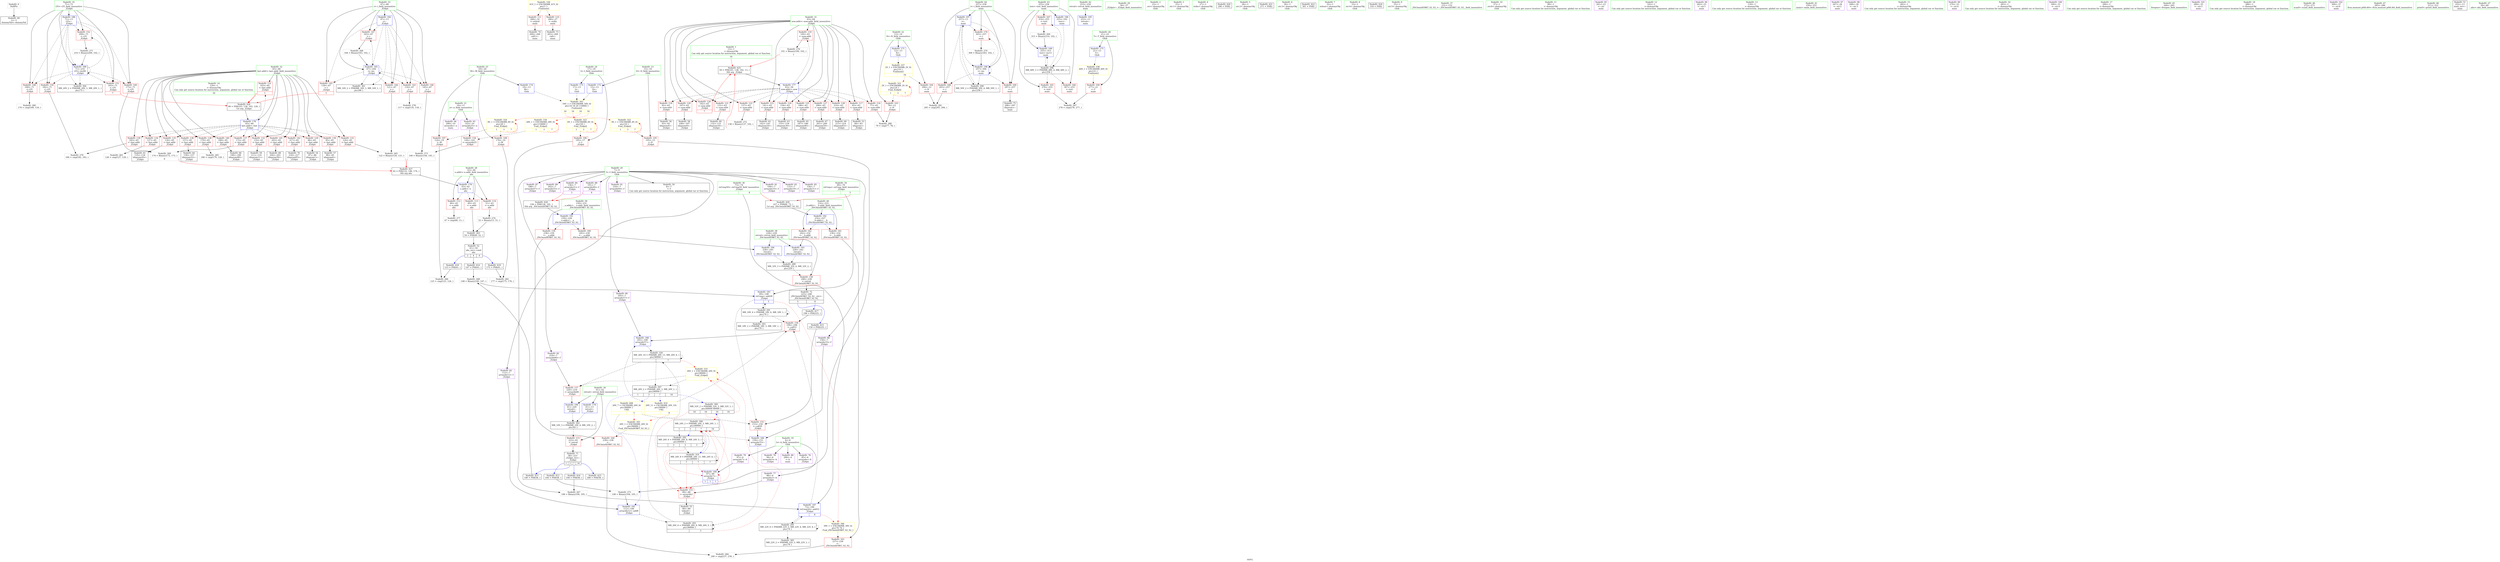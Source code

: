 digraph "SVFG" {
	label="SVFG";

	Node0x55c30ed87a80 [shape=record,color=grey,label="{NodeID: 0\nNullPtr}"];
	Node0x55c30ed87a80 -> Node0x55c30edabe00[style=solid];
	Node0x55c30edbbb90 [shape=record,color=grey,label="{NodeID: 277\n47 = cmp(46, 13, )\n}"];
	Node0x55c30edae630 [shape=record,color=blue,label="{NodeID: 194\n228\<--245\nretval\<--\n_ZSt3minIiERKT_S2_S2_\n}"];
	Node0x55c30edae630 -> Node0x55c30edc6550[style=dashed];
	Node0x55c30edab100 [shape=record,color=red,label="{NodeID: 111\n266\<--32\n\<--stdout\nmain\n}"];
	Node0x55c30edab100 -> Node0x55c30edad2b0[style=solid];
	Node0x55c30eda9b80 [shape=record,color=green,label="{NodeID: 28\n43\<--44\nx.addr\<--x.addr_field_insensitive\nabs\n}"];
	Node0x55c30eda9b80 -> Node0x55c30edab1d0[style=solid];
	Node0x55c30eda9b80 -> Node0x55c30edab2a0[style=solid];
	Node0x55c30eda9b80 -> Node0x55c30edab370[style=solid];
	Node0x55c30eda9b80 -> Node0x55c30edb3680[style=solid];
	Node0x55c30edcb580 [shape=record,color=black,label="{NodeID: 305\nMR_22V_2 = PHI(MR_22V_3, MR_22V_1, )\npts\{74 \}\n}"];
	Node0x55c30edb17b0 [shape=record,color=red,label="{NodeID: 139\n183\<--65\n\<--last.addr\n_Z2dpii\n}"];
	Node0x55c30edb17b0 -> Node0x55c30edbbe90[style=solid];
	Node0x55c30edac410 [shape=record,color=black,label="{NodeID: 56\n93\<--92\nidxprom4\<--\n_Z2dpii\n}"];
	Node0x55c30eded8c0 [shape=record,color=black,label="{NodeID: 416\n194 = PHI(58, )\n}"];
	Node0x55c30eded8c0 -> Node0x55c30edaf660[style=solid];
	Node0x55c30edd1e40 [shape=record,color=yellow,style=double,label="{NodeID: 333\n26V_1 = ENCHI(MR_26V_0)\npts\{90000 \}\nFun[_Z2dpii]|{|<s2>1}}"];
	Node0x55c30edd1e40 -> Node0x55c30edb2650[style=dashed];
	Node0x55c30edd1e40 -> Node0x55c30edcbf80[style=dashed];
	Node0x55c30edd1e40:s2 -> Node0x55c30edd1e40[style=dashed,color=red];
	Node0x55c30edb2e70 [shape=record,color=red,label="{NodeID: 167\n314\<--255\n\<--test\nmain\n}"];
	Node0x55c30edb2e70 -> Node0x55c30edb9800[style=solid];
	Node0x55c30edadad0 [shape=record,color=purple,label="{NodeID: 84\n136\<--7\narrayidx21\<--f\n_Z2dpii\n|{<s0>5}}"];
	Node0x55c30edadad0:s0 -> Node0x55c30edeeb00[style=solid,color=red];
	Node0x55c30eda7db0 [shape=record,color=green,label="{NodeID: 1\n13\<--1\n\<--dummyObj\nCan only get source location for instruction, argument, global var or function.|{<s0>16}}"];
	Node0x55c30eda7db0:s0 -> Node0x55c30edee390[style=solid,color=red];
	Node0x55c30edbbd10 [shape=record,color=grey,label="{NodeID: 278\n117 = cmp(116, 118, )\n}"];
	Node0x55c30edae700 [shape=record,color=blue,label="{NodeID: 195\n253\<--13\nretval\<--\nmain\n}"];
	Node0x55c30edab1d0 [shape=record,color=red,label="{NodeID: 112\n46\<--43\n\<--x.addr\nabs\n}"];
	Node0x55c30edab1d0 -> Node0x55c30edbbb90[style=solid];
	Node0x55c30eda9c50 [shape=record,color=green,label="{NodeID: 29\n56\<--57\n_Z2dpii\<--_Z2dpii_field_insensitive\n}"];
	Node0x55c30edcba80 [shape=record,color=black,label="{NodeID: 306\nMR_24V_2 = PHI(MR_24V_3, MR_24V_1, )\npts\{60000 \}\n|{<s0>1|<s1>3|<s2>7|<s3>16}}"];
	Node0x55c30edcba80:s0 -> Node0x55c30edc7450[style=dashed,color=blue];
	Node0x55c30edcba80:s1 -> Node0x55c30edc7450[style=dashed,color=blue];
	Node0x55c30edcba80:s2 -> Node0x55c30edcff80[style=dashed,color=blue];
	Node0x55c30edcba80:s3 -> Node0x55c30edc9c50[style=dashed,color=blue];
	Node0x55c30edb1880 [shape=record,color=red,label="{NodeID: 140\n189\<--65\n\<--last.addr\n_Z2dpii\n}"];
	Node0x55c30edb1880 -> Node0x55c30edacc30[style=solid];
	Node0x55c30edac4e0 [shape=record,color=black,label="{NodeID: 57\n96\<--95\nidxprom6\<--\n_Z2dpii\n}"];
	Node0x55c30ededa00 [shape=record,color=black,label="{NodeID: 417\n198 = PHI(225, )\n}"];
	Node0x55c30ededa00 -> Node0x55c30edb2580[style=solid];
	Node0x55c30edd1f20 [shape=record,color=yellow,style=double,label="{NodeID: 334\n28V_1 = ENCHI(MR_28V_0)\npts\{110000 \}\nFun[_Z2dpii]|{|<s1>1|<s2>3|<s3>7}}"];
	Node0x55c30edd1f20 -> Node0x55c30edb23e0[style=dashed];
	Node0x55c30edd1f20:s1 -> Node0x55c30edd1f20[style=dashed,color=red];
	Node0x55c30edd1f20:s2 -> Node0x55c30edd1f20[style=dashed,color=red];
	Node0x55c30edd1f20:s3 -> Node0x55c30edd1f20[style=dashed,color=red];
	Node0x55c30edb2f40 [shape=record,color=red,label="{NodeID: 168\n293\<--257\n\<--i\nmain\n}"];
	Node0x55c30edb2f40 -> Node0x55c30edbc190[style=solid];
	Node0x55c30edadba0 [shape=record,color=purple,label="{NodeID: 85\n156\<--7\narrayidx31\<--f\n_Z2dpii\n}"];
	Node0x55c30eda7e40 [shape=record,color=green,label="{NodeID: 2\n23\<--1\n.str\<--dummyObj\nGlob }"];
	Node0x55c30edbbe90 [shape=record,color=grey,label="{NodeID: 279\n184 = cmp(182, 183, )\n}"];
	Node0x55c30edae7d0 [shape=record,color=blue,label="{NodeID: 196\n255\<--102\ntest\<--\nmain\n}"];
	Node0x55c30edae7d0 -> Node0x55c30edc9250[style=dashed];
	Node0x55c30edab2a0 [shape=record,color=red,label="{NodeID: 113\n49\<--43\n\<--x.addr\nabs\n}"];
	Node0x55c30edab2a0 -> Node0x55c30edb9260[style=solid];
	Node0x55c30eda9d50 [shape=record,color=green,label="{NodeID: 30\n61\<--62\nretval\<--retval_field_insensitive\n_Z2dpii\n}"];
	Node0x55c30eda9d50 -> Node0x55c30edb04b0[style=solid];
	Node0x55c30eda9d50 -> Node0x55c30edb38f0[style=solid];
	Node0x55c30eda9d50 -> Node0x55c30edb41e0[style=solid];
	Node0x55c30edcbf80 [shape=record,color=black,label="{NodeID: 307\nMR_26V_2 = PHI(MR_26V_3, MR_26V_1, )\npts\{90000 \}\n|{<s0>1|<s1>3|<s2>7|<s3>16}}"];
	Node0x55c30edcbf80:s0 -> Node0x55c30edb3a90[style=dashed,color=blue];
	Node0x55c30edcbf80:s1 -> Node0x55c30edb5c60[style=dashed,color=blue];
	Node0x55c30edcbf80:s2 -> Node0x55c30edb5ea0[style=dashed,color=blue];
	Node0x55c30edcbf80:s3 -> Node0x55c30edc9c50[style=dashed,color=blue];
	Node0x55c30edb1950 [shape=record,color=red,label="{NodeID: 141\n203\<--65\n\<--last.addr\n_Z2dpii\n}"];
	Node0x55c30edb1950 -> Node0x55c30edacdd0[style=solid];
	Node0x55c30edac5b0 [shape=record,color=black,label="{NodeID: 58\n108\<--107\nidxprom9\<--\n_Z2dpii\n}"];
	Node0x55c30ededb40 [shape=record,color=black,label="{NodeID: 418\n123 = PHI(41, )\n}"];
	Node0x55c30ededb40 -> Node0x55c30edbc910[style=solid];
	Node0x55c30edb3010 [shape=record,color=red,label="{NodeID: 169\n297\<--257\n\<--i\nmain\n}"];
	Node0x55c30edb3010 -> Node0x55c30edad380[style=solid];
	Node0x55c30edadc70 [shape=record,color=purple,label="{NodeID: 86\n159\<--7\narrayidx33\<--f\n_Z2dpii\n}"];
	Node0x55c30edadc70 -> Node0x55c30edb3d00[style=solid];
	Node0x55c30eda80f0 [shape=record,color=green,label="{NodeID: 3\n25\<--1\n.str.1\<--dummyObj\nGlob }"];
	Node0x55c30edbc010 [shape=record,color=grey,label="{NodeID: 280\n170 = cmp(169, 118, )\n}"];
	Node0x55c30edae8a0 [shape=record,color=blue,label="{NodeID: 197\n257\<--13\ni\<--\nmain\n}"];
	Node0x55c30edae8a0 -> Node0x55c30edb2f40[style=dashed];
	Node0x55c30edae8a0 -> Node0x55c30edb3010[style=dashed];
	Node0x55c30edae8a0 -> Node0x55c30edb30e0[style=dashed];
	Node0x55c30edae8a0 -> Node0x55c30edae970[style=dashed];
	Node0x55c30edae8a0 -> Node0x55c30edc9750[style=dashed];
	Node0x55c30edab370 [shape=record,color=red,label="{NodeID: 114\n51\<--43\n\<--x.addr\nabs\n}"];
	Node0x55c30edab370 -> Node0x55c30edb00e0[style=solid];
	Node0x55c30eda9e20 [shape=record,color=green,label="{NodeID: 31\n63\<--64\nnow.addr\<--now.addr_field_insensitive\n_Z2dpii\n}"];
	Node0x55c30eda9e20 -> Node0x55c30edb0540[style=solid];
	Node0x55c30eda9e20 -> Node0x55c30edb05d0[style=solid];
	Node0x55c30eda9e20 -> Node0x55c30edb06a0[style=solid];
	Node0x55c30eda9e20 -> Node0x55c30edb0770[style=solid];
	Node0x55c30eda9e20 -> Node0x55c30edb0840[style=solid];
	Node0x55c30eda9e20 -> Node0x55c30edb0910[style=solid];
	Node0x55c30eda9e20 -> Node0x55c30edb09e0[style=solid];
	Node0x55c30eda9e20 -> Node0x55c30edb0ab0[style=solid];
	Node0x55c30eda9e20 -> Node0x55c30edb0b80[style=solid];
	Node0x55c30eda9e20 -> Node0x55c30edb0c50[style=solid];
	Node0x55c30eda9e20 -> Node0x55c30edb0d20[style=solid];
	Node0x55c30eda9e20 -> Node0x55c30edb0df0[style=solid];
	Node0x55c30eda9e20 -> Node0x55c30edb0ec0[style=solid];
	Node0x55c30eda9e20 -> Node0x55c30edb3750[style=solid];
	Node0x55c30edb1a20 [shape=record,color=red,label="{NodeID: 142\n217\<--65\n\<--last.addr\n_Z2dpii\n}"];
	Node0x55c30edb1a20 -> Node0x55c30edacf70[style=solid];
	Node0x55c30edac680 [shape=record,color=black,label="{NodeID: 59\n111\<--110\nidxprom11\<--\n_Z2dpii\n}"];
	Node0x55c30ededd40 [shape=record,color=black,label="{NodeID: 419\n175 = PHI(41, )\n}"];
	Node0x55c30ededd40 -> Node0x55c30edbc310[style=solid];
	Node0x55c30edd2110 [shape=record,color=yellow,style=double,label="{NodeID: 336\n41V_1 = ENCHI(MR_41V_0)\npts\{1 \}\nFun[main]}"];
	Node0x55c30edd2110 -> Node0x55c30edab030[style=dashed];
	Node0x55c30edd2110 -> Node0x55c30edab100[style=dashed];
	Node0x55c30edb30e0 [shape=record,color=red,label="{NodeID: 170\n303\<--257\n\<--i\nmain\n}"];
	Node0x55c30edb30e0 -> Node0x55c30edafae0[style=solid];
	Node0x55c30edadd40 [shape=record,color=purple,label="{NodeID: 87\n188\<--7\narrayidx47\<--f\n_Z2dpii\n}"];
	Node0x55c30eda8180 [shape=record,color=green,label="{NodeID: 4\n27\<--1\nstdin\<--dummyObj\nGlob }"];
	Node0x55c30edbc190 [shape=record,color=grey,label="{NodeID: 281\n295 = cmp(293, 294, )\n}"];
	Node0x55c30edae970 [shape=record,color=blue,label="{NodeID: 198\n257\<--304\ni\<--inc\nmain\n}"];
	Node0x55c30edae970 -> Node0x55c30edb2f40[style=dashed];
	Node0x55c30edae970 -> Node0x55c30edb3010[style=dashed];
	Node0x55c30edae970 -> Node0x55c30edb30e0[style=dashed];
	Node0x55c30edae970 -> Node0x55c30edae970[style=dashed];
	Node0x55c30edae970 -> Node0x55c30edc9750[style=dashed];
	Node0x55c30edb04b0 [shape=record,color=red,label="{NodeID: 115\n223\<--61\n\<--retval\n_Z2dpii\n}"];
	Node0x55c30edb04b0 -> Node0x55c30edad040[style=solid];
	Node0x55c30eda9ef0 [shape=record,color=green,label="{NodeID: 32\n65\<--66\nlast.addr\<--last.addr_field_insensitive\n_Z2dpii\n}"];
	Node0x55c30eda9ef0 -> Node0x55c30edb0f90[style=solid];
	Node0x55c30eda9ef0 -> Node0x55c30edb1060[style=solid];
	Node0x55c30eda9ef0 -> Node0x55c30edb1130[style=solid];
	Node0x55c30eda9ef0 -> Node0x55c30edb1200[style=solid];
	Node0x55c30eda9ef0 -> Node0x55c30edb12d0[style=solid];
	Node0x55c30eda9ef0 -> Node0x55c30edb13a0[style=solid];
	Node0x55c30eda9ef0 -> Node0x55c30edb1470[style=solid];
	Node0x55c30eda9ef0 -> Node0x55c30edb1540[style=solid];
	Node0x55c30eda9ef0 -> Node0x55c30edb1610[style=solid];
	Node0x55c30eda9ef0 -> Node0x55c30edb16e0[style=solid];
	Node0x55c30eda9ef0 -> Node0x55c30edb17b0[style=solid];
	Node0x55c30eda9ef0 -> Node0x55c30edb1880[style=solid];
	Node0x55c30eda9ef0 -> Node0x55c30edb1950[style=solid];
	Node0x55c30eda9ef0 -> Node0x55c30edb1a20[style=solid];
	Node0x55c30eda9ef0 -> Node0x55c30edb3820[style=solid];
	Node0x55c30edb1af0 [shape=record,color=red,label="{NodeID: 143\n116\<--67\n\<--i\n_Z2dpii\n}"];
	Node0x55c30edb1af0 -> Node0x55c30edbbd10[style=solid];
	Node0x55c30edac750 [shape=record,color=black,label="{NodeID: 60\n132\<--131\nidxprom18\<--\n_Z2dpii\n}"];
	Node0x55c30edede80 [shape=record,color=black,label="{NodeID: 420\n290 = PHI()\n}"];
	Node0x55c30edd2220 [shape=record,color=yellow,style=double,label="{NodeID: 337\n2V_1 = ENCHI(MR_2V_0)\npts\{14 \}\nFun[main]|{|<s1>16}}"];
	Node0x55c30edd2220 -> Node0x55c30edabb70[style=dashed];
	Node0x55c30edd2220:s1 -> Node0x55c30edd0980[style=dashed,color=red];
	Node0x55c30edb31b0 [shape=record,color=blue,label="{NodeID: 171\n12\<--13\nN\<--\nGlob }"];
	Node0x55c30edb31b0 -> Node0x55c30edd2220[style=dashed];
	Node0x55c30edade10 [shape=record,color=purple,label="{NodeID: 88\n191\<--7\narrayidx49\<--f\n_Z2dpii\n|{<s0>8}}"];
	Node0x55c30edade10:s0 -> Node0x55c30edeeb00[style=solid,color=red];
	Node0x55c30eda8210 [shape=record,color=green,label="{NodeID: 5\n28\<--1\n.str.2\<--dummyObj\nGlob }"];
	Node0x55c30edbc310 [shape=record,color=grey,label="{NodeID: 282\n177 = cmp(175, 176, )\n}"];
	Node0x55c30edaea40 [shape=record,color=blue,label="{NodeID: 199\n255\<--315\ntest\<--inc11\nmain\n}"];
	Node0x55c30edaea40 -> Node0x55c30edc9250[style=dashed];
	Node0x55c30edb0540 [shape=record,color=red,label="{NodeID: 116\n77\<--63\n\<--now.addr\n_Z2dpii\n}"];
	Node0x55c30edb0540 -> Node0x55c30edbcc10[style=solid];
	Node0x55c30eda9fc0 [shape=record,color=green,label="{NodeID: 33\n67\<--68\ni\<--i_field_insensitive\n_Z2dpii\n}"];
	Node0x55c30eda9fc0 -> Node0x55c30edb1af0[style=solid];
	Node0x55c30eda9fc0 -> Node0x55c30edb1bc0[style=solid];
	Node0x55c30eda9fc0 -> Node0x55c30edb1c90[style=solid];
	Node0x55c30eda9fc0 -> Node0x55c30edb1d60[style=solid];
	Node0x55c30eda9fc0 -> Node0x55c30edb1e30[style=solid];
	Node0x55c30eda9fc0 -> Node0x55c30edb3b60[style=solid];
	Node0x55c30eda9fc0 -> Node0x55c30edb3dd0[style=solid];
	Node0x55c30edb1bc0 [shape=record,color=red,label="{NodeID: 144\n121\<--67\n\<--i\n_Z2dpii\n}"];
	Node0x55c30edb1bc0 -> Node0x55c30edb9980[style=solid];
	Node0x55c30edac820 [shape=record,color=black,label="{NodeID: 61\n135\<--134\nidxprom20\<--\n_Z2dpii\n}"];
	Node0x55c30ededf50 [shape=record,color=black,label="{NodeID: 421\n271 = PHI()\n}"];
	Node0x55c30edd2300 [shape=record,color=yellow,style=double,label="{NodeID: 338\n44V_1 = ENCHI(MR_44V_0)\npts\{22 \}\nFun[main]}"];
	Node0x55c30edd2300 -> Node0x55c30edaaf60[style=dashed];
	Node0x55c30edb3280 [shape=record,color=blue,label="{NodeID: 172\n15\<--13\nD\<--\nGlob }"];
	Node0x55c30edb3280 -> Node0x55c30edd2790[style=dashed];
	Node0x55c30edadee0 [shape=record,color=purple,label="{NodeID: 89\n202\<--7\narrayidx55\<--f\n_Z2dpii\n}"];
	Node0x55c30eda82a0 [shape=record,color=green,label="{NodeID: 6\n30\<--1\n.str.3\<--dummyObj\nGlob }"];
	Node0x55c30edbc490 [shape=record,color=grey,label="{NodeID: 283\n128 = cmp(127, 129, )\n}"];
	Node0x55c30edb05d0 [shape=record,color=red,label="{NodeID: 117\n83\<--63\n\<--now.addr\n_Z2dpii\n}"];
	Node0x55c30edb05d0 -> Node0x55c30edac1a0[style=solid];
	Node0x55c30edaa090 [shape=record,color=green,label="{NodeID: 34\n69\<--70\nref.tmp\<--ref.tmp_field_insensitive\n_Z2dpii\n|{|<s1>5}}"];
	Node0x55c30edaa090 -> Node0x55c30edb3c30[style=solid];
	Node0x55c30edaa090:s1 -> Node0x55c30edeec50[style=solid,color=red];
	Node0x55c30edb1c90 [shape=record,color=red,label="{NodeID: 145\n139\<--67\n\<--i\n_Z2dpii\n|{<s0>3}}"];
	Node0x55c30edb1c90:s0 -> Node0x55c30edee770[style=solid,color=red];
	Node0x55c30edac8f0 [shape=record,color=black,label="{NodeID: 62\n142\<--141\nidxprom24\<--\n_Z2dpii\n}"];
	Node0x55c30edee020 [shape=record,color=black,label="{NodeID: 422\n301 = PHI()\n}"];
	Node0x55c30edb3380 [shape=record,color=blue,label="{NodeID: 173\n17\<--13\nI\<--\nGlob }"];
	Node0x55c30edb3380 -> Node0x55c30edd2790[style=dashed];
	Node0x55c30edadfb0 [shape=record,color=purple,label="{NodeID: 90\n205\<--7\narrayidx57\<--f\n_Z2dpii\n}"];
	Node0x55c30edadfb0 -> Node0x55c30edb4040[style=solid];
	Node0x55c30eda8ae0 [shape=record,color=green,label="{NodeID: 7\n32\<--1\nstdout\<--dummyObj\nGlob }"];
	Node0x55c30edbc610 [shape=record,color=grey,label="{NodeID: 284\n240 = cmp(237, 239, )\n}"];
	Node0x55c30edb06a0 [shape=record,color=red,label="{NodeID: 118\n92\<--63\n\<--now.addr\n_Z2dpii\n}"];
	Node0x55c30edb06a0 -> Node0x55c30edac410[style=solid];
	Node0x55c30edaa160 [shape=record,color=green,label="{NodeID: 35\n71\<--72\ni35\<--i35_field_insensitive\n_Z2dpii\n}"];
	Node0x55c30edaa160 -> Node0x55c30edb1f00[style=solid];
	Node0x55c30edaa160 -> Node0x55c30edb1fd0[style=solid];
	Node0x55c30edaa160 -> Node0x55c30edb20a0[style=solid];
	Node0x55c30edaa160 -> Node0x55c30edb2170[style=solid];
	Node0x55c30edaa160 -> Node0x55c30edb2240[style=solid];
	Node0x55c30edaa160 -> Node0x55c30edb3ea0[style=solid];
	Node0x55c30edaa160 -> Node0x55c30edb4110[style=solid];
	Node0x55c30edb1d60 [shape=record,color=red,label="{NodeID: 146\n145\<--67\n\<--i\n_Z2dpii\n}"];
	Node0x55c30edb1d60 -> Node0x55c30edaff60[style=solid];
	Node0x55c30edac9c0 [shape=record,color=black,label="{NodeID: 63\n155\<--154\nidxprom30\<--\n_Z2dpii\n}"];
	Node0x55c30edee0f0 [shape=record,color=black,label="{NodeID: 423\n308 = PHI(58, )\n}"];
	Node0x55c30edb3480 [shape=record,color=blue,label="{NodeID: 174\n19\<--13\nM\<--\nGlob }"];
	Node0x55c30edb3480 -> Node0x55c30edd2790[style=dashed];
	Node0x55c30edae080 [shape=record,color=purple,label="{NodeID: 91\n216\<--7\narrayidx64\<--f\n_Z2dpii\n}"];
	Node0x55c30eda8b70 [shape=record,color=green,label="{NodeID: 8\n33\<--1\n.str.4\<--dummyObj\nGlob }"];
	Node0x55c30edbc790 [shape=record,color=grey,label="{NodeID: 285\n180 = cmp(179, 129, )\n}"];
	Node0x55c30edb0770 [shape=record,color=red,label="{NodeID: 119\n100\<--63\n\<--now.addr\n_Z2dpii\n}"];
	Node0x55c30edb0770 -> Node0x55c30edb03e0[style=solid];
	Node0x55c30edaa230 [shape=record,color=green,label="{NodeID: 36\n73\<--74\nref.tmp50\<--ref.tmp50_field_insensitive\n_Z2dpii\n|{|<s1>8}}"];
	Node0x55c30edaa230 -> Node0x55c30edb3f70[style=solid];
	Node0x55c30edaa230:s1 -> Node0x55c30edeec50[style=solid,color=red];
	Node0x55c30edb1e30 [shape=record,color=red,label="{NodeID: 147\n163\<--67\n\<--i\n_Z2dpii\n}"];
	Node0x55c30edb1e30 -> Node0x55c30edaf4e0[style=solid];
	Node0x55c30edaca90 [shape=record,color=black,label="{NodeID: 64\n158\<--157\nidxprom32\<--\n_Z2dpii\n}"];
	Node0x55c30edee2c0 [shape=record,color=black,label="{NodeID: 424\n310 = PHI()\n}"];
	Node0x55c30edb3580 [shape=record,color=blue,label="{NodeID: 175\n21\<--13\nT\<--\nGlob }"];
	Node0x55c30edb3580 -> Node0x55c30edd2300[style=dashed];
	Node0x55c30edae150 [shape=record,color=purple,label="{NodeID: 92\n219\<--7\narrayidx66\<--f\n_Z2dpii\n}"];
	Node0x55c30edae150 -> Node0x55c30edb2650[style=solid];
	Node0x55c30eda8c00 [shape=record,color=green,label="{NodeID: 9\n35\<--1\n.str.5\<--dummyObj\nGlob }"];
	Node0x55c30edbc910 [shape=record,color=grey,label="{NodeID: 286\n125 = cmp(123, 124, )\n}"];
	Node0x55c30edb0840 [shape=record,color=red,label="{NodeID: 120\n107\<--63\n\<--now.addr\n_Z2dpii\n}"];
	Node0x55c30edb0840 -> Node0x55c30edac5b0[style=solid];
	Node0x55c30edaa300 [shape=record,color=green,label="{NodeID: 37\n151\<--152\n_ZSt3minIiERKT_S2_S2_\<--_ZSt3minIiERKT_S2_S2__field_insensitive\n}"];
	Node0x55c30edb1f00 [shape=record,color=red,label="{NodeID: 148\n169\<--71\n\<--i35\n_Z2dpii\n}"];
	Node0x55c30edb1f00 -> Node0x55c30edbc010[style=solid];
	Node0x55c30edacb60 [shape=record,color=black,label="{NodeID: 65\n187\<--186\nidxprom46\<--\n_Z2dpii\n}"];
	Node0x55c30edee390 [shape=record,color=black,label="{NodeID: 425\n59 = PHI(101, 138, 192, 13, )\n0th arg _Z2dpii }"];
	Node0x55c30edee390 -> Node0x55c30edb3750[style=solid];
	Node0x55c30edb3680 [shape=record,color=blue,label="{NodeID: 176\n43\<--42\nx.addr\<--x\nabs\n}"];
	Node0x55c30edb3680 -> Node0x55c30edab1d0[style=dashed];
	Node0x55c30edb3680 -> Node0x55c30edab2a0[style=dashed];
	Node0x55c30edb3680 -> Node0x55c30edab370[style=dashed];
	Node0x55c30edae220 [shape=record,color=purple,label="{NodeID: 93\n143\<--10\narrayidx25\<--a\n_Z2dpii\n}"];
	Node0x55c30edae220 -> Node0x55c30edb23e0[style=solid];
	Node0x55c30eda8c90 [shape=record,color=green,label="{NodeID: 10\n37\<--1\n.str.6\<--dummyObj\nGlob }"];
	Node0x55c30edbca90 [shape=record,color=grey,label="{NodeID: 287\n278 = cmp(276, 277, )\n}"];
	Node0x55c30edb0910 [shape=record,color=red,label="{NodeID: 121\n131\<--63\n\<--now.addr\n_Z2dpii\n}"];
	Node0x55c30edb0910 -> Node0x55c30edac750[style=solid];
	Node0x55c30edaa400 [shape=record,color=green,label="{NodeID: 38\n228\<--229\nretval\<--retval_field_insensitive\n_ZSt3minIiERKT_S2_S2_\n}"];
	Node0x55c30edaa400 -> Node0x55c30edb2720[style=solid];
	Node0x55c30edaa400 -> Node0x55c30edae560[style=solid];
	Node0x55c30edaa400 -> Node0x55c30edae630[style=solid];
	Node0x55c30edb1fd0 [shape=record,color=red,label="{NodeID: 149\n173\<--71\n\<--i35\n_Z2dpii\n}"];
	Node0x55c30edb1fd0 -> Node0x55c30edaf960[style=solid];
	Node0x55c30edacc30 [shape=record,color=black,label="{NodeID: 66\n190\<--189\nidxprom48\<--\n_Z2dpii\n}"];
	Node0x55c30edee770 [shape=record,color=black,label="{NodeID: 426\n60 = PHI(103, 139, 193, 129, )\n1st arg _Z2dpii }"];
	Node0x55c30edee770 -> Node0x55c30edb3820[style=solid];
	Node0x55c30edd2790 [shape=record,color=yellow,style=double,label="{NodeID: 343\n54V_1 = ENCHI(MR_54V_0)\npts\{16 18 20 110000 \}\nFun[main]|{<s0>16|<s1>16|<s2>16|<s3>16}}"];
	Node0x55c30edd2790:s0 -> Node0x55c30edd14a0[style=dashed,color=red];
	Node0x55c30edd2790:s1 -> Node0x55c30edd1580[style=dashed,color=red];
	Node0x55c30edd2790:s2 -> Node0x55c30edd1660[style=dashed,color=red];
	Node0x55c30edd2790:s3 -> Node0x55c30edd1f20[style=dashed,color=red];
	Node0x55c30edb3750 [shape=record,color=blue,label="{NodeID: 177\n63\<--59\nnow.addr\<--now\n_Z2dpii\n}"];
	Node0x55c30edb3750 -> Node0x55c30edb0540[style=dashed];
	Node0x55c30edb3750 -> Node0x55c30edb05d0[style=dashed];
	Node0x55c30edb3750 -> Node0x55c30edb06a0[style=dashed];
	Node0x55c30edb3750 -> Node0x55c30edb0770[style=dashed];
	Node0x55c30edb3750 -> Node0x55c30edb0840[style=dashed];
	Node0x55c30edb3750 -> Node0x55c30edb0910[style=dashed];
	Node0x55c30edb3750 -> Node0x55c30edb09e0[style=dashed];
	Node0x55c30edb3750 -> Node0x55c30edb0ab0[style=dashed];
	Node0x55c30edb3750 -> Node0x55c30edb0b80[style=dashed];
	Node0x55c30edb3750 -> Node0x55c30edb0c50[style=dashed];
	Node0x55c30edb3750 -> Node0x55c30edb0d20[style=dashed];
	Node0x55c30edb3750 -> Node0x55c30edb0df0[style=dashed];
	Node0x55c30edb3750 -> Node0x55c30edb0ec0[style=dashed];
	Node0x55c30edae2f0 [shape=record,color=purple,label="{NodeID: 94\n299\<--10\narrayidx\<--a\nmain\n}"];
	Node0x55c30eda8d20 [shape=record,color=green,label="{NodeID: 11\n99\<--1\n\<--dummyObj\nCan only get source location for instruction, argument, global var or function.}"];
	Node0x55c30edbcc10 [shape=record,color=grey,label="{NodeID: 288\n79 = cmp(77, 78, )\n}"];
	Node0x55c30edb09e0 [shape=record,color=red,label="{NodeID: 122\n137\<--63\n\<--now.addr\n_Z2dpii\n}"];
	Node0x55c30edb09e0 -> Node0x55c30edafde0[style=solid];
	Node0x55c30edaa4d0 [shape=record,color=green,label="{NodeID: 39\n230\<--231\n__a.addr\<--__a.addr_field_insensitive\n_ZSt3minIiERKT_S2_S2_\n}"];
	Node0x55c30edaa4d0 -> Node0x55c30edb27f0[style=solid];
	Node0x55c30edaa4d0 -> Node0x55c30edb28c0[style=solid];
	Node0x55c30edaa4d0 -> Node0x55c30edb42b0[style=solid];
	Node0x55c30edb20a0 [shape=record,color=red,label="{NodeID: 150\n182\<--71\n\<--i35\n_Z2dpii\n}"];
	Node0x55c30edb20a0 -> Node0x55c30edbbe90[style=solid];
	Node0x55c30edacd00 [shape=record,color=black,label="{NodeID: 67\n201\<--200\nidxprom54\<--\n_Z2dpii\n}"];
	Node0x55c30edee970 [shape=record,color=black,label="{NodeID: 427\n42 = PHI(122, 146, 174, )\n0th arg abs }"];
	Node0x55c30edee970 -> Node0x55c30edb3680[style=solid];
	Node0x55c30edb3820 [shape=record,color=blue,label="{NodeID: 178\n65\<--60\nlast.addr\<--last\n_Z2dpii\n}"];
	Node0x55c30edb3820 -> Node0x55c30edb0f90[style=dashed];
	Node0x55c30edb3820 -> Node0x55c30edb1060[style=dashed];
	Node0x55c30edb3820 -> Node0x55c30edb1130[style=dashed];
	Node0x55c30edb3820 -> Node0x55c30edb1200[style=dashed];
	Node0x55c30edb3820 -> Node0x55c30edb12d0[style=dashed];
	Node0x55c30edb3820 -> Node0x55c30edb13a0[style=dashed];
	Node0x55c30edb3820 -> Node0x55c30edb1470[style=dashed];
	Node0x55c30edb3820 -> Node0x55c30edb1540[style=dashed];
	Node0x55c30edb3820 -> Node0x55c30edb1610[style=dashed];
	Node0x55c30edb3820 -> Node0x55c30edb16e0[style=dashed];
	Node0x55c30edb3820 -> Node0x55c30edb17b0[style=dashed];
	Node0x55c30edb3820 -> Node0x55c30edb1880[style=dashed];
	Node0x55c30edb3820 -> Node0x55c30edb1950[style=dashed];
	Node0x55c30edb3820 -> Node0x55c30edb1a20[style=dashed];
	Node0x55c30edae3c0 [shape=record,color=purple,label="{NodeID: 95\n261\<--23\n\<--.str\nmain\n}"];
	Node0x55c30eda8db0 [shape=record,color=green,label="{NodeID: 12\n102\<--1\n\<--dummyObj\nCan only get source location for instruction, argument, global var or function.}"];
	Node0x55c30edc6550 [shape=record,color=black,label="{NodeID: 289\nMR_32V_3 = PHI(MR_32V_4, MR_32V_2, )\npts\{229 \}\n}"];
	Node0x55c30edc6550 -> Node0x55c30edb2720[style=dashed];
	Node0x55c30edb0ab0 [shape=record,color=red,label="{NodeID: 123\n141\<--63\n\<--now.addr\n_Z2dpii\n}"];
	Node0x55c30edb0ab0 -> Node0x55c30edac8f0[style=solid];
	Node0x55c30edaa5a0 [shape=record,color=green,label="{NodeID: 40\n232\<--233\n__b.addr\<--__b.addr_field_insensitive\n_ZSt3minIiERKT_S2_S2_\n}"];
	Node0x55c30edaa5a0 -> Node0x55c30edb2990[style=solid];
	Node0x55c30edaa5a0 -> Node0x55c30edb2a60[style=solid];
	Node0x55c30edaa5a0 -> Node0x55c30edae490[style=solid];
	Node0x55c30edb2170 [shape=record,color=red,label="{NodeID: 151\n193\<--71\n\<--i35\n_Z2dpii\n|{<s0>7}}"];
	Node0x55c30edb2170:s0 -> Node0x55c30edee770[style=solid,color=red];
	Node0x55c30edacdd0 [shape=record,color=black,label="{NodeID: 68\n204\<--203\nidxprom56\<--\n_Z2dpii\n}"];
	Node0x55c30edeeb00 [shape=record,color=black,label="{NodeID: 428\n226 = PHI(136, 191, )\n0th arg _ZSt3minIiERKT_S2_S2_ }"];
	Node0x55c30edeeb00 -> Node0x55c30edb42b0[style=solid];
	Node0x55c30edd29b0 [shape=record,color=yellow,style=double,label="{NodeID: 345\n26V_1 = ENCHI(MR_26V_0)\npts\{90000 \}\nFun[_ZSt3minIiERKT_S2_S2_]}"];
	Node0x55c30edd29b0 -> Node0x55c30edb2c00[style=dashed];
	Node0x55c30edb38f0 [shape=record,color=blue,label="{NodeID: 179\n61\<--13\nretval\<--\n_Z2dpii\n}"];
	Node0x55c30edb38f0 -> Node0x55c30edca680[style=dashed];
	Node0x55c30edab4f0 [shape=record,color=purple,label="{NodeID: 96\n262\<--25\n\<--.str.1\nmain\n}"];
	Node0x55c30eda8e40 [shape=record,color=green,label="{NodeID: 13\n118\<--1\n\<--dummyObj\nCan only get source location for instruction, argument, global var or function.}"];
	Node0x55c30edb0b80 [shape=record,color=red,label="{NodeID: 124\n154\<--63\n\<--now.addr\n_Z2dpii\n}"];
	Node0x55c30edb0b80 -> Node0x55c30edac9c0[style=solid];
	Node0x55c30edaa670 [shape=record,color=green,label="{NodeID: 41\n250\<--251\nmain\<--main_field_insensitive\n}"];
	Node0x55c30edb2240 [shape=record,color=red,label="{NodeID: 152\n209\<--71\n\<--i35\n_Z2dpii\n}"];
	Node0x55c30edb2240 -> Node0x55c30edafc60[style=solid];
	Node0x55c30edacea0 [shape=record,color=black,label="{NodeID: 69\n215\<--214\nidxprom63\<--\n_Z2dpii\n}"];
	Node0x55c30edeec50 [shape=record,color=black,label="{NodeID: 429\n227 = PHI(69, 73, )\n1st arg _ZSt3minIiERKT_S2_S2_ }"];
	Node0x55c30edeec50 -> Node0x55c30edae490[style=solid];
	Node0x55c30edd2a90 [shape=record,color=yellow,style=double,label="{NodeID: 346\n39V_1 = ENCHI(MR_39V_0)\npts\{70 74 \}\nFun[_ZSt3minIiERKT_S2_S2_]}"];
	Node0x55c30edd2a90 -> Node0x55c30edb2b30[style=dashed];
	Node0x55c30edb9260 [shape=record,color=black,label="{NodeID: 263\n54 = PHI(49, 52, )\n}"];
	Node0x55c30edb9260 -> Node0x55c30edac0d0[style=solid];
	Node0x55c30edb39c0 [shape=record,color=blue,label="{NodeID: 180\n97\<--99\narrayidx7\<--\n_Z2dpii\n|{<s0>1|<s1>1|<s2>1}}"];
	Node0x55c30edb39c0:s0 -> Node0x55c30edb2310[style=dashed,color=red];
	Node0x55c30edb39c0:s1 -> Node0x55c30edb39c0[style=dashed,color=red];
	Node0x55c30edb39c0:s2 -> Node0x55c30edcba80[style=dashed,color=red];
	Node0x55c30edab5c0 [shape=record,color=purple,label="{NodeID: 97\n267\<--28\n\<--.str.2\nmain\n}"];
	Node0x55c30eda8ed0 [shape=record,color=green,label="{NodeID: 14\n129\<--1\n\<--dummyObj\nCan only get source location for instruction, argument, global var or function.|{<s0>16}}"];
	Node0x55c30eda8ed0:s0 -> Node0x55c30edee770[style=solid,color=red];
	Node0x55c30edc6f50 [shape=record,color=black,label="{NodeID: 291\nMR_18V_4 = PHI(MR_18V_6, MR_18V_1, )\npts\{70 \}\n}"];
	Node0x55c30edc6f50 -> Node0x55c30edb2580[style=dashed];
	Node0x55c30edc6f50 -> Node0x55c30edb3c30[style=dashed];
	Node0x55c30edc6f50 -> Node0x55c30edc6f50[style=dashed];
	Node0x55c30edc6f50 -> Node0x55c30edcab80[style=dashed];
	Node0x55c30edb0c50 [shape=record,color=red,label="{NodeID: 125\n186\<--63\n\<--now.addr\n_Z2dpii\n}"];
	Node0x55c30edb0c50 -> Node0x55c30edacb60[style=solid];
	Node0x55c30edaa770 [shape=record,color=green,label="{NodeID: 42\n253\<--254\nretval\<--retval_field_insensitive\nmain\n}"];
	Node0x55c30edaa770 -> Node0x55c30edae700[style=solid];
	Node0x55c30edcff80 [shape=record,color=black,label="{NodeID: 319\nMR_24V_9 = PHI(MR_24V_11, MR_24V_6, )\npts\{60000 \}\n|{|<s2>7|<s3>7|<s4>7}}"];
	Node0x55c30edcff80 -> Node0x55c30edcba80[style=dashed];
	Node0x55c30edcff80 -> Node0x55c30edcff80[style=dashed];
	Node0x55c30edcff80:s2 -> Node0x55c30edb2310[style=dashed,color=red];
	Node0x55c30edcff80:s3 -> Node0x55c30edb39c0[style=dashed,color=red];
	Node0x55c30edcff80:s4 -> Node0x55c30edcba80[style=dashed,color=red];
	Node0x55c30edb2310 [shape=record,color=red,label="{NodeID: 153\n89\<--88\n\<--arrayidx2\n_Z2dpii\n}"];
	Node0x55c30edb2310 -> Node0x55c30edac340[style=solid];
	Node0x55c30edacf70 [shape=record,color=black,label="{NodeID: 70\n218\<--217\nidxprom65\<--\n_Z2dpii\n}"];
	Node0x55c30edb9800 [shape=record,color=grey,label="{NodeID: 264\n315 = Binary(314, 102, )\n}"];
	Node0x55c30edb9800 -> Node0x55c30edaea40[style=solid];
	Node0x55c30edb3a90 [shape=record,color=blue,label="{NodeID: 181\n112\<--106\narrayidx12\<--add8\n_Z2dpii\n}"];
	Node0x55c30edb3a90 -> Node0x55c30edc7950[style=dashed];
	Node0x55c30edab690 [shape=record,color=purple,label="{NodeID: 98\n268\<--30\n\<--.str.3\nmain\n}"];
	Node0x55c30eda8f60 [shape=record,color=green,label="{NodeID: 15\n282\<--1\n\<--dummyObj\nCan only get source location for instruction, argument, global var or function.}"];
	Node0x55c30edc7450 [shape=record,color=black,label="{NodeID: 292\nMR_24V_6 = PHI(MR_24V_8, MR_24V_5, )\npts\{60000 \}\n|{|<s2>3|<s3>3|<s4>3}}"];
	Node0x55c30edc7450 -> Node0x55c30edc7450[style=dashed];
	Node0x55c30edc7450 -> Node0x55c30edcff80[style=dashed];
	Node0x55c30edc7450:s2 -> Node0x55c30edb2310[style=dashed,color=red];
	Node0x55c30edc7450:s3 -> Node0x55c30edb39c0[style=dashed,color=red];
	Node0x55c30edc7450:s4 -> Node0x55c30edcba80[style=dashed,color=red];
	Node0x55c30edb0d20 [shape=record,color=red,label="{NodeID: 126\n192\<--63\n\<--now.addr\n_Z2dpii\n|{<s0>7}}"];
	Node0x55c30edb0d20:s0 -> Node0x55c30edee390[style=solid,color=red];
	Node0x55c30edaa840 [shape=record,color=green,label="{NodeID: 43\n255\<--256\ntest\<--test_field_insensitive\nmain\n}"];
	Node0x55c30edaa840 -> Node0x55c30edb2cd0[style=solid];
	Node0x55c30edaa840 -> Node0x55c30edb2da0[style=solid];
	Node0x55c30edaa840 -> Node0x55c30edb2e70[style=solid];
	Node0x55c30edaa840 -> Node0x55c30edae7d0[style=solid];
	Node0x55c30edaa840 -> Node0x55c30edaea40[style=solid];
	Node0x55c30edd0480 [shape=record,color=black,label="{NodeID: 320\nMR_26V_10 = PHI(MR_26V_13, MR_26V_6, )\npts\{90000 \}\n|{|<s3>7}}"];
	Node0x55c30edd0480 -> Node0x55c30edb2650[style=dashed];
	Node0x55c30edd0480 -> Node0x55c30edcbf80[style=dashed];
	Node0x55c30edd0480 -> Node0x55c30edd0480[style=dashed];
	Node0x55c30edd0480:s3 -> Node0x55c30edd1e40[style=dashed,color=red];
	Node0x55c30edb23e0 [shape=record,color=red,label="{NodeID: 154\n144\<--143\n\<--arrayidx25\n_Z2dpii\n}"];
	Node0x55c30edb23e0 -> Node0x55c30edaff60[style=solid];
	Node0x55c30edad040 [shape=record,color=black,label="{NodeID: 71\n58\<--223\n_Z2dpii_ret\<--\n_Z2dpii\n|{<s0>1|<s1>3|<s2>7|<s3>16}}"];
	Node0x55c30edad040:s0 -> Node0x55c30eded350[style=solid,color=blue];
	Node0x55c30edad040:s1 -> Node0x55c30eded540[style=solid,color=blue];
	Node0x55c30edad040:s2 -> Node0x55c30eded8c0[style=solid,color=blue];
	Node0x55c30edad040:s3 -> Node0x55c30edee0f0[style=solid,color=blue];
	Node0x55c30edb9980 [shape=record,color=grey,label="{NodeID: 265\n122 = Binary(120, 121, )\n|{<s0>2}}"];
	Node0x55c30edb9980:s0 -> Node0x55c30edee970[style=solid,color=red];
	Node0x55c30edb3b60 [shape=record,color=blue,label="{NodeID: 182\n67\<--13\ni\<--\n_Z2dpii\n}"];
	Node0x55c30edb3b60 -> Node0x55c30edb1af0[style=dashed];
	Node0x55c30edb3b60 -> Node0x55c30edb1bc0[style=dashed];
	Node0x55c30edb3b60 -> Node0x55c30edb1c90[style=dashed];
	Node0x55c30edb3b60 -> Node0x55c30edb1d60[style=dashed];
	Node0x55c30edb3b60 -> Node0x55c30edb1e30[style=dashed];
	Node0x55c30edb3b60 -> Node0x55c30edb3dd0[style=dashed];
	Node0x55c30edb3b60 -> Node0x55c30edca180[style=dashed];
	Node0x55c30edab760 [shape=record,color=purple,label="{NodeID: 99\n270\<--33\n\<--.str.4\nmain\n}"];
	Node0x55c30eda8ff0 [shape=record,color=green,label="{NodeID: 16\n283\<--1\n\<--dummyObj\nCan only get source location for instruction, argument, global var or function.}"];
	Node0x55c30edc7950 [shape=record,color=black,label="{NodeID: 293\nMR_26V_6 = PHI(MR_26V_9, MR_26V_5, )\npts\{90000 \}\n|{|<s2>3}}"];
	Node0x55c30edc7950 -> Node0x55c30edc7950[style=dashed];
	Node0x55c30edc7950 -> Node0x55c30edd0480[style=dashed];
	Node0x55c30edc7950:s2 -> Node0x55c30edd1e40[style=dashed,color=red];
	Node0x55c30edb0df0 [shape=record,color=red,label="{NodeID: 127\n200\<--63\n\<--now.addr\n_Z2dpii\n}"];
	Node0x55c30edb0df0 -> Node0x55c30edacd00[style=solid];
	Node0x55c30edaa910 [shape=record,color=green,label="{NodeID: 44\n257\<--258\ni\<--i_field_insensitive\nmain\n}"];
	Node0x55c30edaa910 -> Node0x55c30edb2f40[style=solid];
	Node0x55c30edaa910 -> Node0x55c30edb3010[style=solid];
	Node0x55c30edaa910 -> Node0x55c30edb30e0[style=solid];
	Node0x55c30edaa910 -> Node0x55c30edae8a0[style=solid];
	Node0x55c30edaa910 -> Node0x55c30edae970[style=solid];
	Node0x55c30edd0980 [shape=record,color=yellow,style=double,label="{NodeID: 321\n2V_1 = ENCHI(MR_2V_0)\npts\{14 \}\nFun[_Z2dpii]|{|<s1>1|<s2>3|<s3>7}}"];
	Node0x55c30edd0980 -> Node0x55c30edabaa0[style=dashed];
	Node0x55c30edd0980:s1 -> Node0x55c30edd0980[style=dashed,color=red];
	Node0x55c30edd0980:s2 -> Node0x55c30edd0980[style=dashed,color=red];
	Node0x55c30edd0980:s3 -> Node0x55c30edd0980[style=dashed,color=red];
	Node0x55c30edb24b0 [shape=record,color=red,label="{NodeID: 155\n153\<--150\n\<--call29\n_Z2dpii\n}"];
	Node0x55c30edb24b0 -> Node0x55c30edb3d00[style=solid];
	Node0x55c30edad110 [shape=record,color=black,label="{NodeID: 72\n225\<--248\n_ZSt3minIiERKT_S2_S2__ret\<--\n_ZSt3minIiERKT_S2_S2_\n|{<s0>5|<s1>8}}"];
	Node0x55c30edad110:s0 -> Node0x55c30eded780[style=solid,color=blue];
	Node0x55c30edad110:s1 -> Node0x55c30ededa00[style=solid,color=blue];
	Node0x55c30edaf4e0 [shape=record,color=grey,label="{NodeID: 266\n164 = Binary(163, 102, )\n}"];
	Node0x55c30edaf4e0 -> Node0x55c30edb3dd0[style=solid];
	Node0x55c30edb3c30 [shape=record,color=blue,label="{NodeID: 183\n69\<--148\nref.tmp\<--add28\n_Z2dpii\n|{|<s2>5}}"];
	Node0x55c30edb3c30 -> Node0x55c30edb24b0[style=dashed];
	Node0x55c30edb3c30 -> Node0x55c30edc6f50[style=dashed];
	Node0x55c30edb3c30:s2 -> Node0x55c30edd2a90[style=dashed,color=red];
	Node0x55c30edab830 [shape=record,color=purple,label="{NodeID: 100\n300\<--33\n\<--.str.4\nmain\n}"];
	Node0x55c30eda9080 [shape=record,color=green,label="{NodeID: 17\n284\<--1\n\<--dummyObj\nCan only get source location for instruction, argument, global var or function.}"];
	Node0x55c30edb0ec0 [shape=record,color=red,label="{NodeID: 128\n214\<--63\n\<--now.addr\n_Z2dpii\n}"];
	Node0x55c30edb0ec0 -> Node0x55c30edacea0[style=solid];
	Node0x55c30edaa9e0 [shape=record,color=green,label="{NodeID: 45\n264\<--265\nfreopen\<--freopen_field_insensitive\n}"];
	Node0x55c30edd14a0 [shape=record,color=yellow,style=double,label="{NodeID: 322\n4V_1 = ENCHI(MR_4V_0)\npts\{16 \}\nFun[_Z2dpii]|{|<s1>1|<s2>3|<s3>7}}"];
	Node0x55c30edd14a0 -> Node0x55c30edabc40[style=dashed];
	Node0x55c30edd14a0:s1 -> Node0x55c30edd14a0[style=dashed,color=red];
	Node0x55c30edd14a0:s2 -> Node0x55c30edd14a0[style=dashed,color=red];
	Node0x55c30edd14a0:s3 -> Node0x55c30edd14a0[style=dashed,color=red];
	Node0x55c30edb2580 [shape=record,color=red,label="{NodeID: 156\n199\<--198\n\<--call53\n_Z2dpii\n}"];
	Node0x55c30edb2580 -> Node0x55c30edb4040[style=solid];
	Node0x55c30edad1e0 [shape=record,color=black,label="{NodeID: 73\n263\<--260\ncall\<--\nmain\n}"];
	Node0x55c30edaf660 [shape=record,color=grey,label="{NodeID: 267\n196 = Binary(194, 195, )\n}"];
	Node0x55c30edaf660 -> Node0x55c30edb3f70[style=solid];
	Node0x55c30edb3d00 [shape=record,color=blue,label="{NodeID: 184\n159\<--153\narrayidx33\<--\n_Z2dpii\n}"];
	Node0x55c30edb3d00 -> Node0x55c30edc7950[style=dashed];
	Node0x55c30edab900 [shape=record,color=purple,label="{NodeID: 101\n289\<--35\n\<--.str.5\nmain\n}"];
	Node0x55c30eda9180 [shape=record,color=green,label="{NodeID: 18\n288\<--1\n\<--dummyObj\nCan only get source location for instruction, argument, global var or function.}"];
	Node0x55c30edc8350 [shape=record,color=black,label="{NodeID: 295\nMR_22V_6 = PHI(MR_22V_5, MR_22V_4, MR_22V_4, )\npts\{74 \}\n}"];
	Node0x55c30edc8350 -> Node0x55c30edb3f70[style=dashed];
	Node0x55c30edc8350 -> Node0x55c30edc8350[style=dashed];
	Node0x55c30edc8350 -> Node0x55c30edcb580[style=dashed];
	Node0x55c30edb0f90 [shape=record,color=red,label="{NodeID: 129\n86\<--65\n\<--last.addr\n_Z2dpii\n}"];
	Node0x55c30edb0f90 -> Node0x55c30edac270[style=solid];
	Node0x55c30edaaae0 [shape=record,color=green,label="{NodeID: 46\n272\<--273\nscanf\<--scanf_field_insensitive\n}"];
	Node0x55c30edd1580 [shape=record,color=yellow,style=double,label="{NodeID: 323\n6V_1 = ENCHI(MR_6V_0)\npts\{18 \}\nFun[_Z2dpii]|{|<s1>1|<s2>3|<s3>7}}"];
	Node0x55c30edd1580 -> Node0x55c30edaacf0[style=dashed];
	Node0x55c30edd1580:s1 -> Node0x55c30edd1580[style=dashed,color=red];
	Node0x55c30edd1580:s2 -> Node0x55c30edd1580[style=dashed,color=red];
	Node0x55c30edd1580:s3 -> Node0x55c30edd1580[style=dashed,color=red];
	Node0x55c30edb2650 [shape=record,color=red,label="{NodeID: 157\n220\<--219\n\<--arrayidx66\n_Z2dpii\n}"];
	Node0x55c30edb2650 -> Node0x55c30edb41e0[style=solid];
	Node0x55c30edad2b0 [shape=record,color=black,label="{NodeID: 74\n269\<--266\ncall1\<--\nmain\n}"];
	Node0x55c30edaf7e0 [shape=record,color=grey,label="{NodeID: 268\n148 = Binary(140, 147, )\n}"];
	Node0x55c30edaf7e0 -> Node0x55c30edb3c30[style=solid];
	Node0x55c30edb3dd0 [shape=record,color=blue,label="{NodeID: 185\n67\<--164\ni\<--inc\n_Z2dpii\n}"];
	Node0x55c30edb3dd0 -> Node0x55c30edb1af0[style=dashed];
	Node0x55c30edb3dd0 -> Node0x55c30edb1bc0[style=dashed];
	Node0x55c30edb3dd0 -> Node0x55c30edb1c90[style=dashed];
	Node0x55c30edb3dd0 -> Node0x55c30edb1d60[style=dashed];
	Node0x55c30edb3dd0 -> Node0x55c30edb1e30[style=dashed];
	Node0x55c30edb3dd0 -> Node0x55c30edb3dd0[style=dashed];
	Node0x55c30edb3dd0 -> Node0x55c30edca180[style=dashed];
	Node0x55c30edab9d0 [shape=record,color=purple,label="{NodeID: 102\n309\<--37\n\<--.str.6\nmain\n}"];
	Node0x55c30eda9280 [shape=record,color=green,label="{NodeID: 19\n4\<--6\nb\<--b_field_insensitive\nGlob }"];
	Node0x55c30eda9280 -> Node0x55c30edad450[style=solid];
	Node0x55c30eda9280 -> Node0x55c30edad520[style=solid];
	Node0x55c30eda9280 -> Node0x55c30edad5f0[style=solid];
	Node0x55c30eda9280 -> Node0x55c30edad6c0[style=solid];
	Node0x55c30eda9280 -> Node0x55c30edad790[style=solid];
	Node0x55c30edb1060 [shape=record,color=red,label="{NodeID: 130\n95\<--65\n\<--last.addr\n_Z2dpii\n}"];
	Node0x55c30edb1060 -> Node0x55c30edac4e0[style=solid];
	Node0x55c30edaabe0 [shape=record,color=green,label="{NodeID: 47\n285\<--286\nllvm.memset.p0i8.i64\<--llvm.memset.p0i8.i64_field_insensitive\n}"];
	Node0x55c30edd1660 [shape=record,color=yellow,style=double,label="{NodeID: 324\n8V_1 = ENCHI(MR_8V_0)\npts\{20 \}\nFun[_Z2dpii]|{|<s2>1|<s3>3|<s4>7}}"];
	Node0x55c30edd1660 -> Node0x55c30edaadc0[style=dashed];
	Node0x55c30edd1660 -> Node0x55c30edaae90[style=dashed];
	Node0x55c30edd1660:s2 -> Node0x55c30edd1660[style=dashed,color=red];
	Node0x55c30edd1660:s3 -> Node0x55c30edd1660[style=dashed,color=red];
	Node0x55c30edd1660:s4 -> Node0x55c30edd1660[style=dashed,color=red];
	Node0x55c30edb2720 [shape=record,color=red,label="{NodeID: 158\n248\<--228\n\<--retval\n_ZSt3minIiERKT_S2_S2_\n}"];
	Node0x55c30edb2720 -> Node0x55c30edad110[style=solid];
	Node0x55c30edad380 [shape=record,color=black,label="{NodeID: 75\n298\<--297\nidxprom\<--\nmain\n}"];
	Node0x55c30edaf960 [shape=record,color=grey,label="{NodeID: 269\n174 = Binary(172, 173, )\n|{<s0>6}}"];
	Node0x55c30edaf960:s0 -> Node0x55c30edee970[style=solid,color=red];
	Node0x55c30edb3ea0 [shape=record,color=blue,label="{NodeID: 186\n71\<--13\ni35\<--\n_Z2dpii\n}"];
	Node0x55c30edb3ea0 -> Node0x55c30edb1f00[style=dashed];
	Node0x55c30edb3ea0 -> Node0x55c30edb1fd0[style=dashed];
	Node0x55c30edb3ea0 -> Node0x55c30edb20a0[style=dashed];
	Node0x55c30edb3ea0 -> Node0x55c30edb2170[style=dashed];
	Node0x55c30edb3ea0 -> Node0x55c30edb2240[style=dashed];
	Node0x55c30edb3ea0 -> Node0x55c30edb4110[style=dashed];
	Node0x55c30edb3ea0 -> Node0x55c30edcb080[style=dashed];
	Node0x55c30edabaa0 [shape=record,color=red,label="{NodeID: 103\n78\<--12\n\<--N\n_Z2dpii\n}"];
	Node0x55c30edabaa0 -> Node0x55c30edbcc10[style=solid];
	Node0x55c30eda9380 [shape=record,color=green,label="{NodeID: 20\n7\<--9\nf\<--f_field_insensitive\nGlob }"];
	Node0x55c30eda9380 -> Node0x55c30edabf00[style=solid];
	Node0x55c30eda9380 -> Node0x55c30edad860[style=solid];
	Node0x55c30eda9380 -> Node0x55c30edad930[style=solid];
	Node0x55c30eda9380 -> Node0x55c30edada00[style=solid];
	Node0x55c30eda9380 -> Node0x55c30edadad0[style=solid];
	Node0x55c30eda9380 -> Node0x55c30edadba0[style=solid];
	Node0x55c30eda9380 -> Node0x55c30edadc70[style=solid];
	Node0x55c30eda9380 -> Node0x55c30edadd40[style=solid];
	Node0x55c30eda9380 -> Node0x55c30edade10[style=solid];
	Node0x55c30eda9380 -> Node0x55c30edadee0[style=solid];
	Node0x55c30eda9380 -> Node0x55c30edadfb0[style=solid];
	Node0x55c30eda9380 -> Node0x55c30edae080[style=solid];
	Node0x55c30eda9380 -> Node0x55c30edae150[style=solid];
	Node0x55c30edb1130 [shape=record,color=red,label="{NodeID: 131\n103\<--65\n\<--last.addr\n_Z2dpii\n|{<s0>1}}"];
	Node0x55c30edb1130:s0 -> Node0x55c30edee770[style=solid,color=red];
	Node0x55c30edabd00 [shape=record,color=green,label="{NodeID: 48\n311\<--312\nprintf\<--printf_field_insensitive\n}"];
	Node0x55c30edb5c60 [shape=record,color=yellow,style=double,label="{NodeID: 408\n26V_7 = CSCHI(MR_26V_6)\npts\{90000 \}\nCS[]|{|<s2>5}}"];
	Node0x55c30edb5c60 -> Node0x55c30edb24b0[style=dashed];
	Node0x55c30edb5c60 -> Node0x55c30edb3d00[style=dashed];
	Node0x55c30edb5c60:s2 -> Node0x55c30edd29b0[style=dashed,color=red];
	Node0x55c30edb27f0 [shape=record,color=red,label="{NodeID: 159\n238\<--230\n\<--__a.addr\n_ZSt3minIiERKT_S2_S2_\n}"];
	Node0x55c30edb27f0 -> Node0x55c30edb2c00[style=solid];
	Node0x55c30edad450 [shape=record,color=purple,label="{NodeID: 76\n85\<--4\narrayidx\<--b\n_Z2dpii\n}"];
	Node0x55c30edafae0 [shape=record,color=grey,label="{NodeID: 270\n304 = Binary(303, 102, )\n}"];
	Node0x55c30edafae0 -> Node0x55c30edae970[style=solid];
	Node0x55c30edb3f70 [shape=record,color=blue,label="{NodeID: 187\n73\<--196\nref.tmp50\<--add52\n_Z2dpii\n|{|<s2>8}}"];
	Node0x55c30edb3f70 -> Node0x55c30edb2580[style=dashed];
	Node0x55c30edb3f70 -> Node0x55c30edc8350[style=dashed];
	Node0x55c30edb3f70:s2 -> Node0x55c30edd2a90[style=dashed,color=red];
	Node0x55c30edabb70 [shape=record,color=red,label="{NodeID: 104\n294\<--12\n\<--N\nmain\n}"];
	Node0x55c30edabb70 -> Node0x55c30edbc190[style=solid];
	Node0x55c30eda9480 [shape=record,color=green,label="{NodeID: 21\n10\<--11\na\<--a_field_insensitive\nGlob }"];
	Node0x55c30eda9480 -> Node0x55c30edae220[style=solid];
	Node0x55c30eda9480 -> Node0x55c30edae2f0[style=solid];
	Node0x55c30edc9250 [shape=record,color=black,label="{NodeID: 298\nMR_48V_3 = PHI(MR_48V_4, MR_48V_2, )\npts\{256 \}\n}"];
	Node0x55c30edc9250 -> Node0x55c30edb2cd0[style=dashed];
	Node0x55c30edc9250 -> Node0x55c30edb2da0[style=dashed];
	Node0x55c30edc9250 -> Node0x55c30edb2e70[style=dashed];
	Node0x55c30edc9250 -> Node0x55c30edaea40[style=dashed];
	Node0x55c30edb1200 [shape=record,color=red,label="{NodeID: 132\n110\<--65\n\<--last.addr\n_Z2dpii\n}"];
	Node0x55c30edb1200 -> Node0x55c30edac680[style=solid];
	Node0x55c30edabe00 [shape=record,color=black,label="{NodeID: 49\n2\<--3\ndummyVal\<--dummyVal\n}"];
	Node0x55c30edb28c0 [shape=record,color=red,label="{NodeID: 160\n245\<--230\n\<--__a.addr\n_ZSt3minIiERKT_S2_S2_\n}"];
	Node0x55c30edb28c0 -> Node0x55c30edae630[style=solid];
	Node0x55c30edad520 [shape=record,color=purple,label="{NodeID: 77\n88\<--4\narrayidx2\<--b\n_Z2dpii\n}"];
	Node0x55c30edad520 -> Node0x55c30edb2310[style=solid];
	Node0x55c30edafc60 [shape=record,color=grey,label="{NodeID: 271\n210 = Binary(209, 102, )\n}"];
	Node0x55c30edafc60 -> Node0x55c30edb4110[style=solid];
	Node0x55c30edb4040 [shape=record,color=blue,label="{NodeID: 188\n205\<--199\narrayidx57\<--\n_Z2dpii\n}"];
	Node0x55c30edb4040 -> Node0x55c30edd0480[style=dashed];
	Node0x55c30edabc40 [shape=record,color=red,label="{NodeID: 105\n105\<--15\n\<--D\n_Z2dpii\n}"];
	Node0x55c30edabc40 -> Node0x55c30edb0260[style=solid];
	Node0x55c30eda9580 [shape=record,color=green,label="{NodeID: 22\n12\<--14\nN\<--N_field_insensitive\nGlob }"];
	Node0x55c30eda9580 -> Node0x55c30edabaa0[style=solid];
	Node0x55c30eda9580 -> Node0x55c30edabb70[style=solid];
	Node0x55c30eda9580 -> Node0x55c30edb31b0[style=solid];
	Node0x55c30edc9750 [shape=record,color=black,label="{NodeID: 299\nMR_50V_2 = PHI(MR_50V_4, MR_50V_1, )\npts\{258 \}\n}"];
	Node0x55c30edc9750 -> Node0x55c30edae8a0[style=dashed];
	Node0x55c30edb12d0 [shape=record,color=red,label="{NodeID: 133\n120\<--65\n\<--last.addr\n_Z2dpii\n}"];
	Node0x55c30edb12d0 -> Node0x55c30edb9980[style=solid];
	Node0x55c30edabf00 [shape=record,color=black,label="{NodeID: 50\n8\<--7\n\<--f\nCan only get source location for instruction, argument, global var or function.}"];
	Node0x55c30edb5ea0 [shape=record,color=yellow,style=double,label="{NodeID: 410\n26V_11 = CSCHI(MR_26V_10)\npts\{90000 \}\nCS[]|{|<s2>8}}"];
	Node0x55c30edb5ea0 -> Node0x55c30edb2580[style=dashed];
	Node0x55c30edb5ea0 -> Node0x55c30edb4040[style=dashed];
	Node0x55c30edb5ea0:s2 -> Node0x55c30edd29b0[style=dashed,color=red];
	Node0x55c30edb2990 [shape=record,color=red,label="{NodeID: 161\n236\<--232\n\<--__b.addr\n_ZSt3minIiERKT_S2_S2_\n}"];
	Node0x55c30edb2990 -> Node0x55c30edb2b30[style=solid];
	Node0x55c30edad5f0 [shape=record,color=purple,label="{NodeID: 78\n94\<--4\narrayidx5\<--b\n_Z2dpii\n}"];
	Node0x55c30edafde0 [shape=record,color=grey,label="{NodeID: 272\n138 = Binary(137, 102, )\n|{<s0>3}}"];
	Node0x55c30edafde0:s0 -> Node0x55c30edee390[style=solid,color=red];
	Node0x55c30edb4110 [shape=record,color=blue,label="{NodeID: 189\n71\<--210\ni35\<--inc60\n_Z2dpii\n}"];
	Node0x55c30edb4110 -> Node0x55c30edb1f00[style=dashed];
	Node0x55c30edb4110 -> Node0x55c30edb1fd0[style=dashed];
	Node0x55c30edb4110 -> Node0x55c30edb20a0[style=dashed];
	Node0x55c30edb4110 -> Node0x55c30edb2170[style=dashed];
	Node0x55c30edb4110 -> Node0x55c30edb2240[style=dashed];
	Node0x55c30edb4110 -> Node0x55c30edb4110[style=dashed];
	Node0x55c30edb4110 -> Node0x55c30edcb080[style=dashed];
	Node0x55c30edaacf0 [shape=record,color=red,label="{NodeID: 106\n195\<--17\n\<--I\n_Z2dpii\n}"];
	Node0x55c30edaacf0 -> Node0x55c30edaf660[style=solid];
	Node0x55c30eda9680 [shape=record,color=green,label="{NodeID: 23\n15\<--16\nD\<--D_field_insensitive\nGlob }"];
	Node0x55c30eda9680 -> Node0x55c30edabc40[style=solid];
	Node0x55c30eda9680 -> Node0x55c30edb3280[style=solid];
	Node0x55c30edc9c50 [shape=record,color=black,label="{NodeID: 300\nMR_52V_2 = PHI(MR_52V_3, MR_52V_1, )\npts\{60000 90000 \}\n|{<s0>16|<s1>16|<s2>16|<s3>16}}"];
	Node0x55c30edc9c50:s0 -> Node0x55c30edb2310[style=dashed,color=red];
	Node0x55c30edc9c50:s1 -> Node0x55c30edb39c0[style=dashed,color=red];
	Node0x55c30edc9c50:s2 -> Node0x55c30edcba80[style=dashed,color=red];
	Node0x55c30edc9c50:s3 -> Node0x55c30edd1e40[style=dashed,color=red];
	Node0x55c30edb13a0 [shape=record,color=red,label="{NodeID: 134\n127\<--65\n\<--last.addr\n_Z2dpii\n}"];
	Node0x55c30edb13a0 -> Node0x55c30edbc490[style=solid];
	Node0x55c30edac000 [shape=record,color=black,label="{NodeID: 51\n252\<--13\nmain_ret\<--\nmain\n}"];
	Node0x55c30edb2a60 [shape=record,color=red,label="{NodeID: 162\n242\<--232\n\<--__b.addr\n_ZSt3minIiERKT_S2_S2_\n}"];
	Node0x55c30edb2a60 -> Node0x55c30edae560[style=solid];
	Node0x55c30edad6c0 [shape=record,color=purple,label="{NodeID: 79\n97\<--4\narrayidx7\<--b\n_Z2dpii\n}"];
	Node0x55c30edad6c0 -> Node0x55c30edb39c0[style=solid];
	Node0x55c30edaff60 [shape=record,color=grey,label="{NodeID: 273\n146 = Binary(144, 145, )\n|{<s0>4}}"];
	Node0x55c30edaff60:s0 -> Node0x55c30edee970[style=solid,color=red];
	Node0x55c30edb41e0 [shape=record,color=blue,label="{NodeID: 190\n61\<--220\nretval\<--\n_Z2dpii\n}"];
	Node0x55c30edb41e0 -> Node0x55c30edca680[style=dashed];
	Node0x55c30edaadc0 [shape=record,color=red,label="{NodeID: 107\n124\<--19\n\<--M\n_Z2dpii\n}"];
	Node0x55c30edaadc0 -> Node0x55c30edbc910[style=solid];
	Node0x55c30eda9780 [shape=record,color=green,label="{NodeID: 24\n17\<--18\nI\<--I_field_insensitive\nGlob }"];
	Node0x55c30eda9780 -> Node0x55c30edaacf0[style=solid];
	Node0x55c30eda9780 -> Node0x55c30edb3380[style=solid];
	Node0x55c30edca180 [shape=record,color=black,label="{NodeID: 301\nMR_16V_2 = PHI(MR_16V_3, MR_16V_1, )\npts\{68 \}\n}"];
	Node0x55c30edb1470 [shape=record,color=red,label="{NodeID: 135\n134\<--65\n\<--last.addr\n_Z2dpii\n}"];
	Node0x55c30edb1470 -> Node0x55c30edac820[style=solid];
	Node0x55c30edac0d0 [shape=record,color=black,label="{NodeID: 52\n41\<--54\nabs_ret\<--cond\nabs\n|{<s0>2|<s1>4|<s2>6}}"];
	Node0x55c30edac0d0:s0 -> Node0x55c30ededb40[style=solid,color=blue];
	Node0x55c30edac0d0:s1 -> Node0x55c30eded640[style=solid,color=blue];
	Node0x55c30edac0d0:s2 -> Node0x55c30ededd40[style=solid,color=blue];
	Node0x55c30eded350 [shape=record,color=black,label="{NodeID: 412\n104 = PHI(58, )\n}"];
	Node0x55c30eded350 -> Node0x55c30edb0260[style=solid];
	Node0x55c30edb2b30 [shape=record,color=red,label="{NodeID: 163\n237\<--236\n\<--\n_ZSt3minIiERKT_S2_S2_\n}"];
	Node0x55c30edb2b30 -> Node0x55c30edbc610[style=solid];
	Node0x55c30edad790 [shape=record,color=purple,label="{NodeID: 80\n280\<--4\n\<--b\nmain\n}"];
	Node0x55c30edb00e0 [shape=record,color=grey,label="{NodeID: 274\n52 = Binary(13, 51, )\n}"];
	Node0x55c30edb00e0 -> Node0x55c30edb9260[style=solid];
	Node0x55c30edb42b0 [shape=record,color=blue,label="{NodeID: 191\n230\<--226\n__a.addr\<--__a\n_ZSt3minIiERKT_S2_S2_\n}"];
	Node0x55c30edb42b0 -> Node0x55c30edb27f0[style=dashed];
	Node0x55c30edb42b0 -> Node0x55c30edb28c0[style=dashed];
	Node0x55c30edaae90 [shape=record,color=red,label="{NodeID: 108\n176\<--19\n\<--M\n_Z2dpii\n}"];
	Node0x55c30edaae90 -> Node0x55c30edbc310[style=solid];
	Node0x55c30eda9880 [shape=record,color=green,label="{NodeID: 25\n19\<--20\nM\<--M_field_insensitive\nGlob }"];
	Node0x55c30eda9880 -> Node0x55c30edaadc0[style=solid];
	Node0x55c30eda9880 -> Node0x55c30edaae90[style=solid];
	Node0x55c30eda9880 -> Node0x55c30edb3480[style=solid];
	Node0x55c30edca680 [shape=record,color=black,label="{NodeID: 302\nMR_10V_3 = PHI(MR_10V_4, MR_10V_2, )\npts\{62 \}\n}"];
	Node0x55c30edca680 -> Node0x55c30edb04b0[style=dashed];
	Node0x55c30edb1540 [shape=record,color=red,label="{NodeID: 136\n157\<--65\n\<--last.addr\n_Z2dpii\n}"];
	Node0x55c30edb1540 -> Node0x55c30edaca90[style=solid];
	Node0x55c30edac1a0 [shape=record,color=black,label="{NodeID: 53\n84\<--83\nidxprom\<--\n_Z2dpii\n}"];
	Node0x55c30eded540 [shape=record,color=black,label="{NodeID: 413\n140 = PHI(58, )\n}"];
	Node0x55c30eded540 -> Node0x55c30edaf7e0[style=solid];
	Node0x55c30edb2c00 [shape=record,color=red,label="{NodeID: 164\n239\<--238\n\<--\n_ZSt3minIiERKT_S2_S2_\n}"];
	Node0x55c30edb2c00 -> Node0x55c30edbc610[style=solid];
	Node0x55c30edad860 [shape=record,color=purple,label="{NodeID: 81\n109\<--7\narrayidx10\<--f\n_Z2dpii\n}"];
	Node0x55c30edb0260 [shape=record,color=grey,label="{NodeID: 275\n106 = Binary(104, 105, )\n}"];
	Node0x55c30edb0260 -> Node0x55c30edb3a90[style=solid];
	Node0x55c30edae490 [shape=record,color=blue,label="{NodeID: 192\n232\<--227\n__b.addr\<--__b\n_ZSt3minIiERKT_S2_S2_\n}"];
	Node0x55c30edae490 -> Node0x55c30edb2990[style=dashed];
	Node0x55c30edae490 -> Node0x55c30edb2a60[style=dashed];
	Node0x55c30edaaf60 [shape=record,color=red,label="{NodeID: 109\n277\<--21\n\<--T\nmain\n}"];
	Node0x55c30edaaf60 -> Node0x55c30edbca90[style=solid];
	Node0x55c30eda9980 [shape=record,color=green,label="{NodeID: 26\n21\<--22\nT\<--T_field_insensitive\nGlob }"];
	Node0x55c30eda9980 -> Node0x55c30edaaf60[style=solid];
	Node0x55c30eda9980 -> Node0x55c30edb3580[style=solid];
	Node0x55c30edcab80 [shape=record,color=black,label="{NodeID: 303\nMR_18V_2 = PHI(MR_18V_3, MR_18V_1, )\npts\{70 \}\n}"];
	Node0x55c30edb1610 [shape=record,color=red,label="{NodeID: 137\n172\<--65\n\<--last.addr\n_Z2dpii\n}"];
	Node0x55c30edb1610 -> Node0x55c30edaf960[style=solid];
	Node0x55c30edac270 [shape=record,color=black,label="{NodeID: 54\n87\<--86\nidxprom1\<--\n_Z2dpii\n}"];
	Node0x55c30eded640 [shape=record,color=black,label="{NodeID: 414\n147 = PHI(41, )\n}"];
	Node0x55c30eded640 -> Node0x55c30edaf7e0[style=solid];
	Node0x55c30edb2cd0 [shape=record,color=red,label="{NodeID: 165\n276\<--255\n\<--test\nmain\n}"];
	Node0x55c30edb2cd0 -> Node0x55c30edbca90[style=solid];
	Node0x55c30edad930 [shape=record,color=purple,label="{NodeID: 82\n112\<--7\narrayidx12\<--f\n_Z2dpii\n}"];
	Node0x55c30edad930 -> Node0x55c30edb3a90[style=solid];
	Node0x55c30edb03e0 [shape=record,color=grey,label="{NodeID: 276\n101 = Binary(100, 102, )\n|{<s0>1}}"];
	Node0x55c30edb03e0:s0 -> Node0x55c30edee390[style=solid,color=red];
	Node0x55c30edae560 [shape=record,color=blue,label="{NodeID: 193\n228\<--242\nretval\<--\n_ZSt3minIiERKT_S2_S2_\n}"];
	Node0x55c30edae560 -> Node0x55c30edc6550[style=dashed];
	Node0x55c30edab030 [shape=record,color=red,label="{NodeID: 110\n260\<--27\n\<--stdin\nmain\n}"];
	Node0x55c30edab030 -> Node0x55c30edad1e0[style=solid];
	Node0x55c30eda9a80 [shape=record,color=green,label="{NodeID: 27\n39\<--40\nabs\<--abs_field_insensitive\n}"];
	Node0x55c30edcb080 [shape=record,color=black,label="{NodeID: 304\nMR_20V_2 = PHI(MR_20V_3, MR_20V_1, )\npts\{72 \}\n}"];
	Node0x55c30edb16e0 [shape=record,color=red,label="{NodeID: 138\n179\<--65\n\<--last.addr\n_Z2dpii\n}"];
	Node0x55c30edb16e0 -> Node0x55c30edbc790[style=solid];
	Node0x55c30edac340 [shape=record,color=black,label="{NodeID: 55\n90\<--89\ntobool\<--\n_Z2dpii\n}"];
	Node0x55c30eded780 [shape=record,color=black,label="{NodeID: 415\n150 = PHI(225, )\n}"];
	Node0x55c30eded780 -> Node0x55c30edb24b0[style=solid];
	Node0x55c30edb2da0 [shape=record,color=red,label="{NodeID: 166\n307\<--255\n\<--test\nmain\n}"];
	Node0x55c30edada00 [shape=record,color=purple,label="{NodeID: 83\n133\<--7\narrayidx19\<--f\n_Z2dpii\n}"];
}
